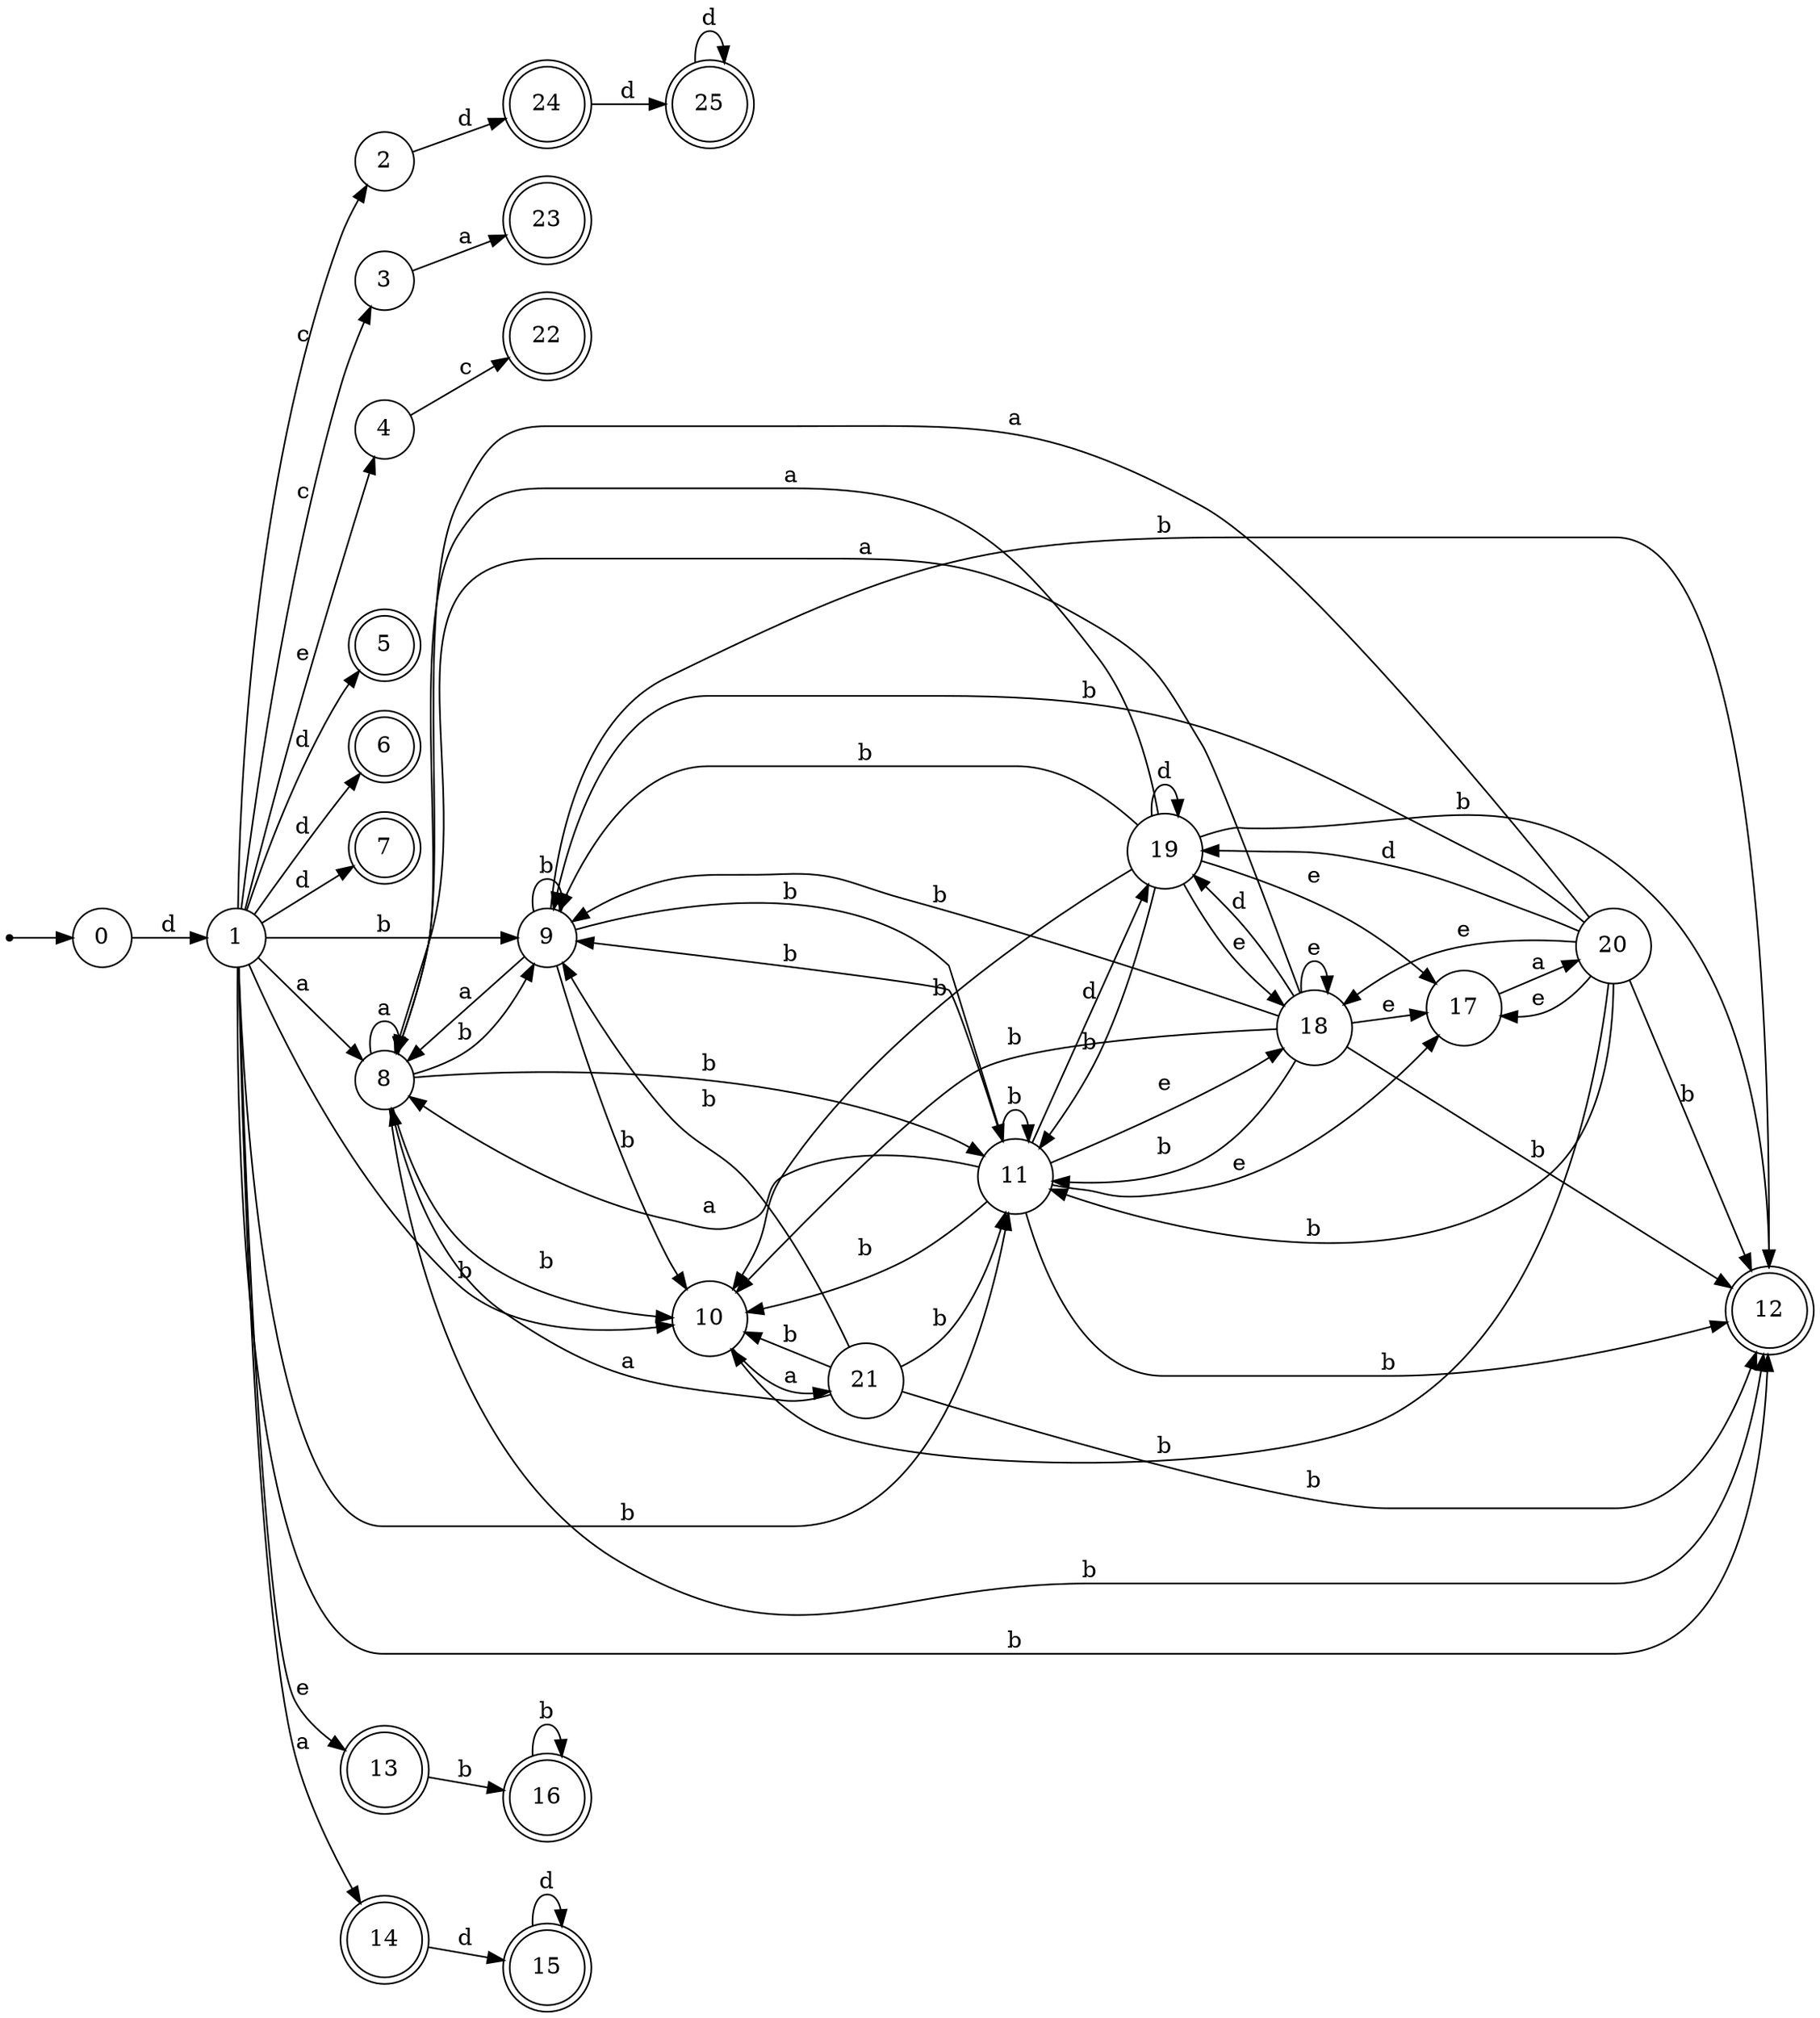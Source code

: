 digraph finite_state_machine {
rankdir=LR;
size="20,20";
node [shape = point]; "dummy0"
node [shape = circle]; "0";
"dummy0" -> "0";
node [shape = circle]; "1";
node [shape = circle]; "2";
node [shape = circle]; "3";
node [shape = circle]; "4";
node [shape = doublecircle]; "5";node [shape = doublecircle]; "6";node [shape = doublecircle]; "7";node [shape = circle]; "8";
node [shape = circle]; "9";
node [shape = circle]; "10";
node [shape = circle]; "11";
node [shape = doublecircle]; "12";node [shape = doublecircle]; "13";node [shape = doublecircle]; "14";node [shape = doublecircle]; "15";node [shape = doublecircle]; "16";node [shape = circle]; "17";
node [shape = circle]; "18";
node [shape = circle]; "19";
node [shape = circle]; "20";
node [shape = circle]; "21";
node [shape = doublecircle]; "22";node [shape = doublecircle]; "23";node [shape = doublecircle]; "24";node [shape = doublecircle]; "25";"0" -> "1" [label = "d"];
 "1" -> "2" [label = "c"];
 "1" -> "3" [label = "c"];
 "1" -> "4" [label = "e"];
 "1" -> "13" [label = "e"];
 "1" -> "5" [label = "d"];
 "1" -> "6" [label = "d"];
 "1" -> "7" [label = "d"];
 "1" -> "8" [label = "a"];
 "1" -> "14" [label = "a"];
 "1" -> "9" [label = "b"];
 "1" -> "10" [label = "b"];
 "1" -> "11" [label = "b"];
 "1" -> "12" [label = "b"];
 "14" -> "15" [label = "d"];
 "15" -> "15" [label = "d"];
 "13" -> "16" [label = "b"];
 "16" -> "16" [label = "b"];
 "11" -> "9" [label = "b"];
 "11" -> "10" [label = "b"];
 "11" -> "11" [label = "b"];
 "11" -> "12" [label = "b"];
 "11" -> "17" [label = "e"];
 "11" -> "18" [label = "e"];
 "11" -> "19" [label = "d"];
 "11" -> "8" [label = "a"];
 "19" -> "19" [label = "d"];
 "19" -> "17" [label = "e"];
 "19" -> "18" [label = "e"];
 "19" -> "9" [label = "b"];
 "19" -> "10" [label = "b"];
 "19" -> "11" [label = "b"];
 "19" -> "12" [label = "b"];
 "19" -> "8" [label = "a"];
 "18" -> "17" [label = "e"];
 "18" -> "18" [label = "e"];
 "18" -> "19" [label = "d"];
 "18" -> "9" [label = "b"];
 "18" -> "10" [label = "b"];
 "18" -> "11" [label = "b"];
 "18" -> "12" [label = "b"];
 "18" -> "8" [label = "a"];
 "17" -> "20" [label = "a"];
 "20" -> "17" [label = "e"];
 "20" -> "18" [label = "e"];
 "20" -> "19" [label = "d"];
 "20" -> "9" [label = "b"];
 "20" -> "10" [label = "b"];
 "20" -> "11" [label = "b"];
 "20" -> "12" [label = "b"];
 "20" -> "8" [label = "a"];
 "10" -> "21" [label = "a"];
 "21" -> "9" [label = "b"];
 "21" -> "10" [label = "b"];
 "21" -> "11" [label = "b"];
 "21" -> "12" [label = "b"];
 "21" -> "8" [label = "a"];
 "9" -> "9" [label = "b"];
 "9" -> "10" [label = "b"];
 "9" -> "11" [label = "b"];
 "9" -> "12" [label = "b"];
 "9" -> "8" [label = "a"];
 "8" -> "8" [label = "a"];
 "8" -> "9" [label = "b"];
 "8" -> "10" [label = "b"];
 "8" -> "11" [label = "b"];
 "8" -> "12" [label = "b"];
 "4" -> "22" [label = "c"];
 "3" -> "23" [label = "a"];
 "2" -> "24" [label = "d"];
 "24" -> "25" [label = "d"];
 "25" -> "25" [label = "d"];
 }
